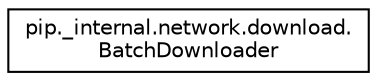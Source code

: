 digraph "Graphical Class Hierarchy"
{
 // LATEX_PDF_SIZE
  edge [fontname="Helvetica",fontsize="10",labelfontname="Helvetica",labelfontsize="10"];
  node [fontname="Helvetica",fontsize="10",shape=record];
  rankdir="LR";
  Node0 [label="pip._internal.network.download.\lBatchDownloader",height=0.2,width=0.4,color="black", fillcolor="white", style="filled",URL="$classpip_1_1__internal_1_1network_1_1download_1_1BatchDownloader.html",tooltip=" "];
}
